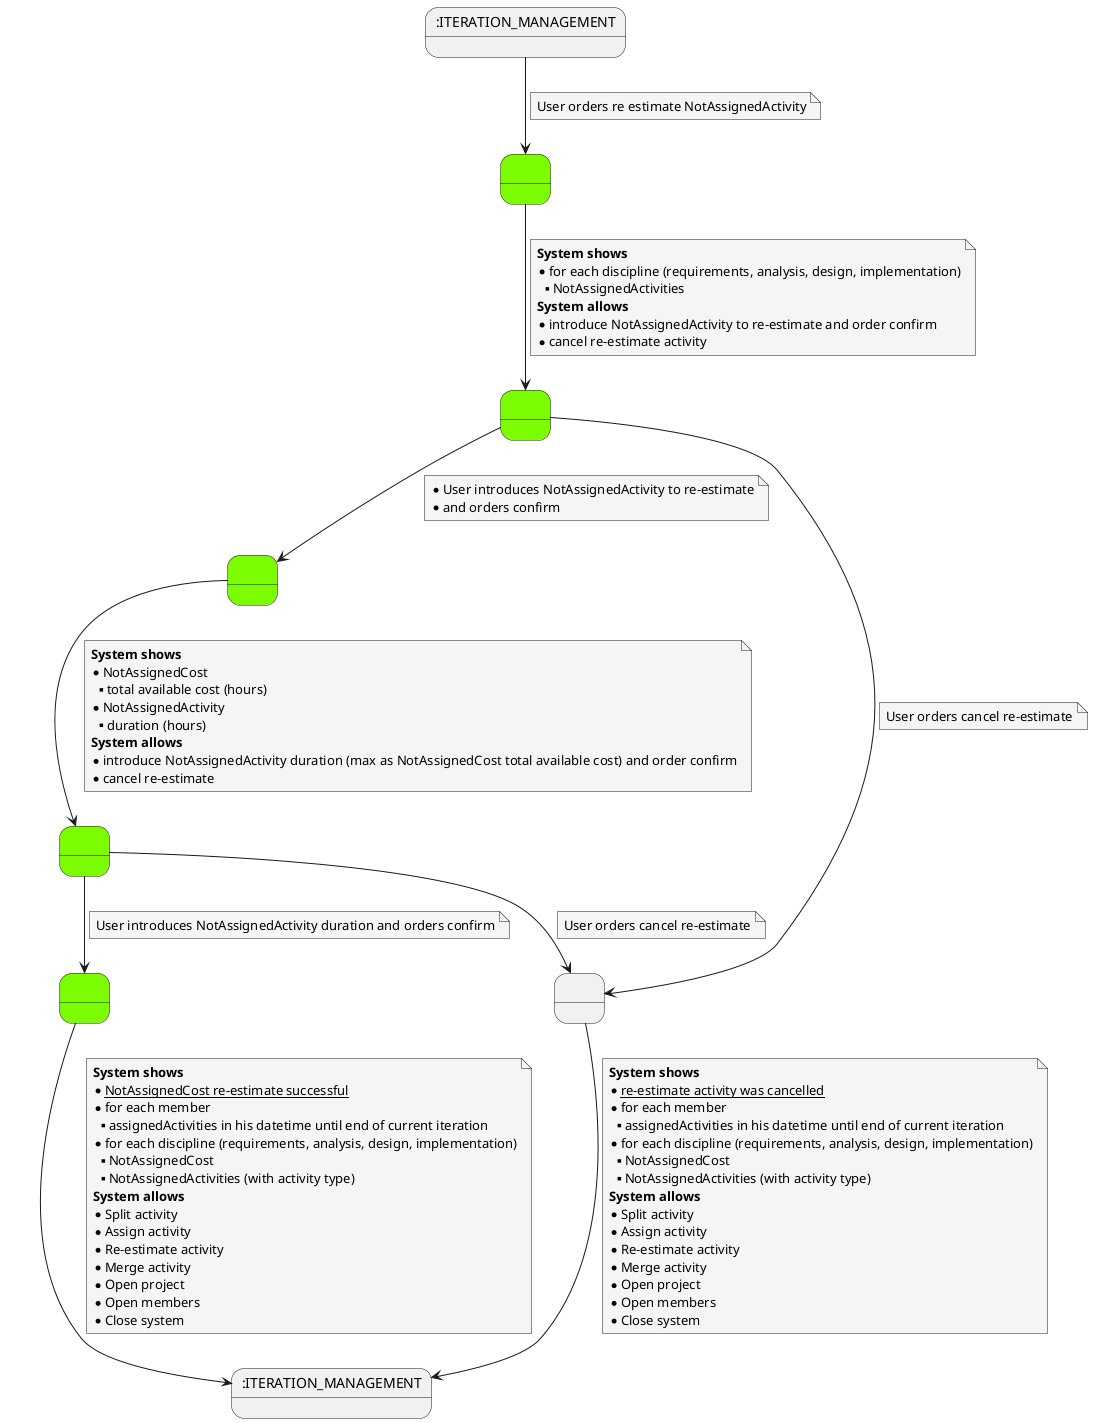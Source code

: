 @startuml

skinparam {
    NoteBackgroundColor #whiteSmoke
}

    state 2 as " " #LawnGreen
    state 0 as " " #LawnGreen
    state 4 as " " #LawnGreen
    state 6 as " " #LawnGreen
    state 8 as " " #LawnGreen
    state 10 as " "
    state 5 as ":ITERATION_MANAGEMENT"
    state 13 as ":ITERATION_MANAGEMENT"

    5 --> 6
    note on link
        User orders re estimate NotAssignedActivity
    end note

    6 --> 2
    note on link
    <b>System shows</b>
    * for each discipline (requirements, analysis, design, implementation)
    ** NotAssignedActivities
    <b>System allows</b>
    * introduce NotAssignedActivity to re-estimate and order confirm
    * cancel re-estimate activity
    end note

    2 --> 10
    note on link
        User orders cancel re-estimate
    end note

    2 --> 4
    note on link
        * User introduces NotAssignedActivity to re-estimate
        * and orders confirm
    end note

    4 --> 0
    note on link
        <b>System shows</b>
        * NotAssignedCost
        ** total available cost (hours)
        * NotAssignedActivity
        ** duration (hours)
        <b>System allows</b>
        * introduce NotAssignedActivity duration (max as NotAssignedCost total available cost) and order confirm
        * cancel re-estimate
    end note

    0 --> 10
    note on link
        User orders cancel re-estimate
    end note

    0 --> 8
    note on link
        User introduces NotAssignedActivity duration and orders confirm
    end note

    10 --> 13
    note on link
         <b>System shows</b>
         * __re-estimate activity was cancelled__
         * for each member
         **assignedActivities in his datetime until end of current iteration
         * for each discipline (requirements, analysis, design, implementation)
         ** NotAssignedCost
         ** NotAssignedActivities (with activity type)
         <b>System allows</b>
         * Split activity
         * Assign activity
         * Re-estimate activity
         * Merge activity
         * Open project
         * Open members
         * Close system
    end note

    8 --> 13
    note on link
        <b>System shows</b>
        * __NotAssignedCost re-estimate successful__
        * for each member
        **assignedActivities in his datetime until end of current iteration
        * for each discipline (requirements, analysis, design, implementation)
        ** NotAssignedCost
        ** NotAssignedActivities (with activity type)
        <b>System allows</b>
        * Split activity
        * Assign activity
        * Re-estimate activity
        * Merge activity
        * Open project
        * Open members
        * Close system
    end note

@enduml
